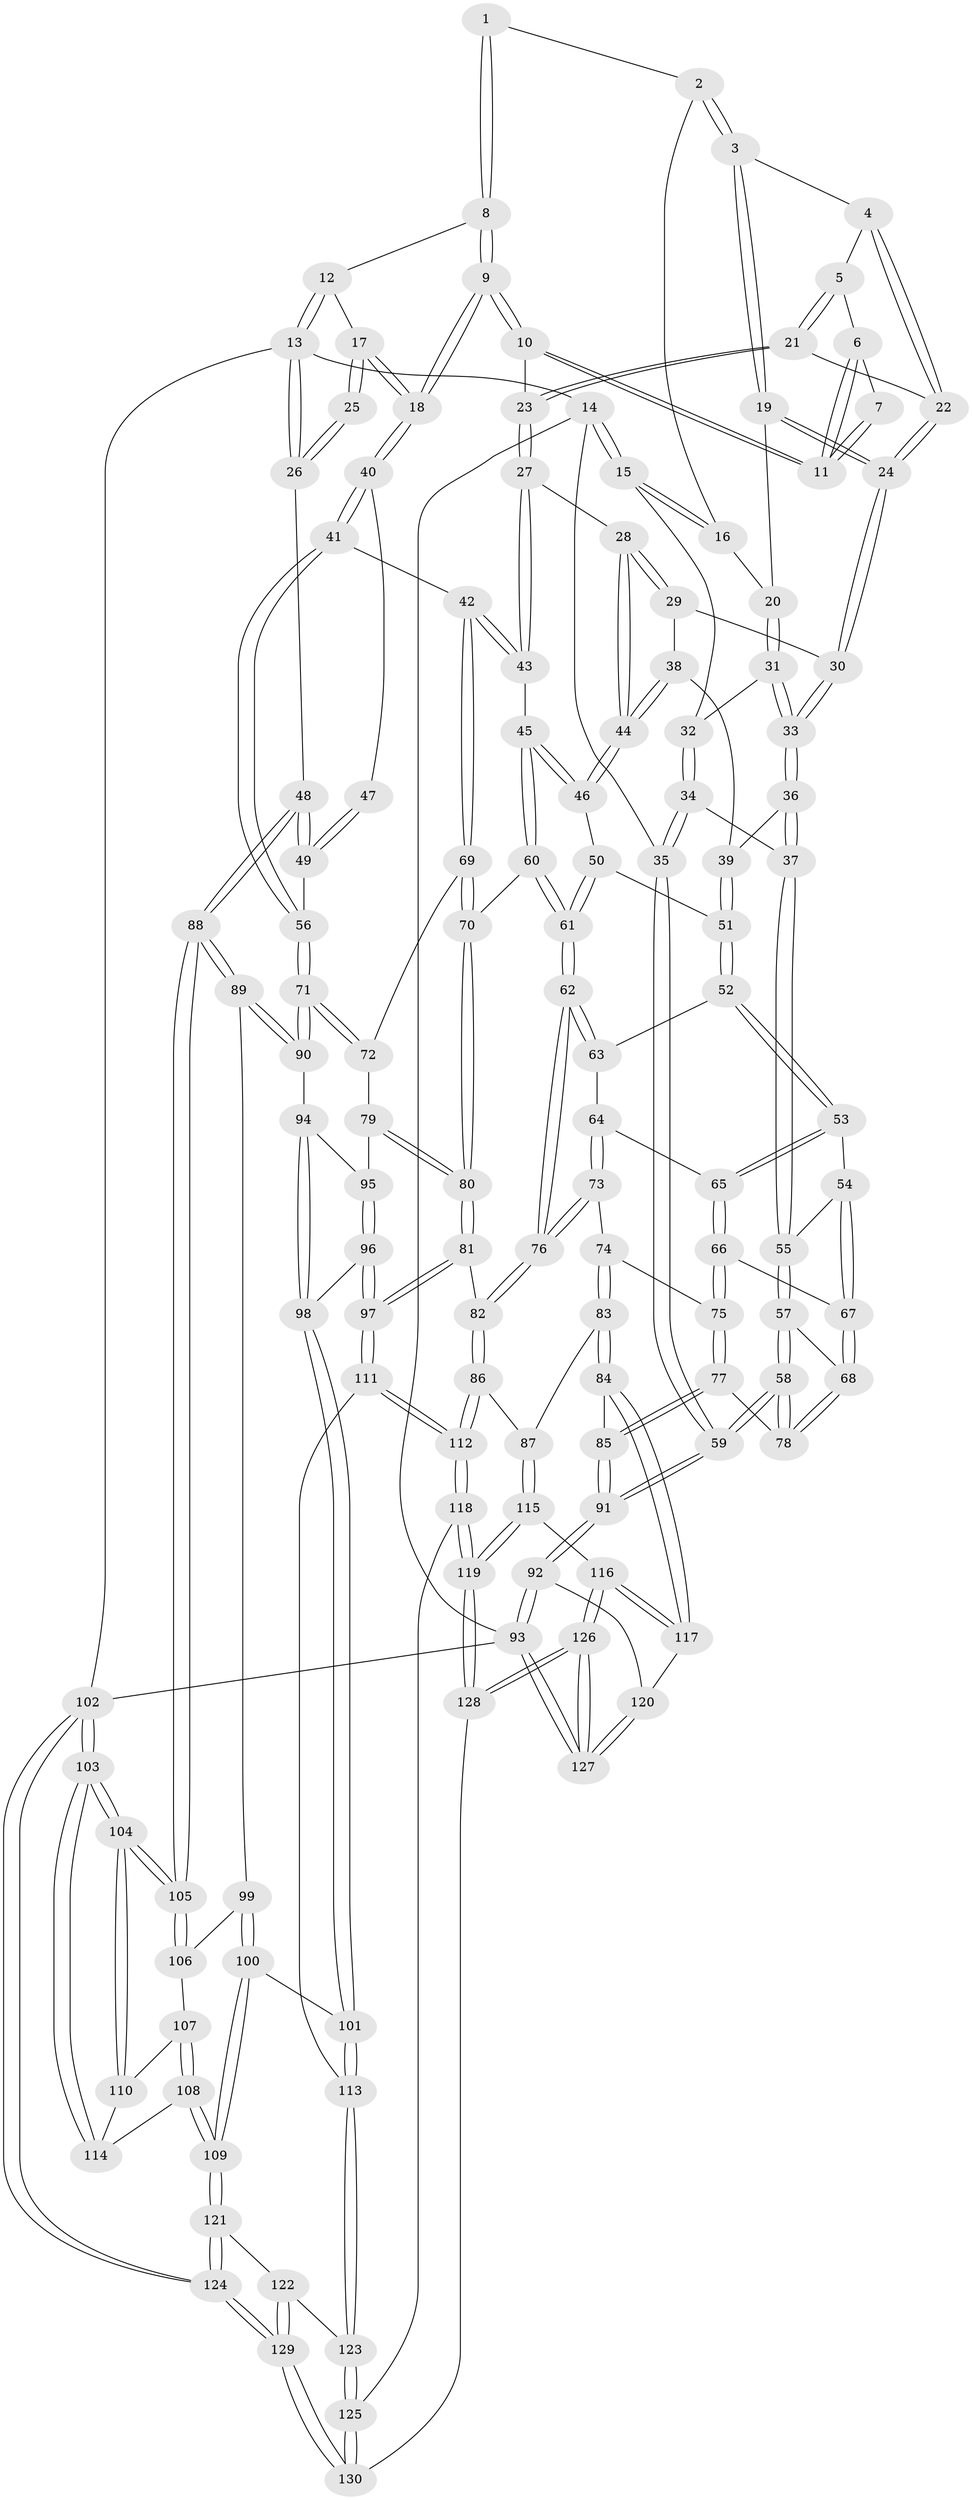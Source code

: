 // Generated by graph-tools (version 1.1) at 2025/03/03/09/25 03:03:29]
// undirected, 130 vertices, 322 edges
graph export_dot {
graph [start="1"]
  node [color=gray90,style=filled];
  1 [pos="+0.610844576457472+0"];
  2 [pos="+0.3450995025473618+0"];
  3 [pos="+0.39580256365013505+0.01673056743808689"];
  4 [pos="+0.48924976645401425+0.03277448191973234"];
  5 [pos="+0.5347463664449208+0.029883079862931806"];
  6 [pos="+0.5418712753445312+0.018552103430601992"];
  7 [pos="+0.6083342221774832+0"];
  8 [pos="+0.823573697823634+0"];
  9 [pos="+0.750667223026777+0.18345286011590084"];
  10 [pos="+0.6562422732745484+0.13960359721918816"];
  11 [pos="+0.6455495203756341+0.10562249679595966"];
  12 [pos="+0.8373059253401796+0"];
  13 [pos="+1+0"];
  14 [pos="+0+0"];
  15 [pos="+0+0"];
  16 [pos="+0.18962650385528243+0"];
  17 [pos="+0.9303544649485873+0.0695902093632294"];
  18 [pos="+0.7592355333450981+0.19691766358229262"];
  19 [pos="+0.39330829458320127+0.06801091441960334"];
  20 [pos="+0.2694098278558165+0.10547982914855286"];
  21 [pos="+0.5264021816057401+0.09844684702147019"];
  22 [pos="+0.47306012225232263+0.10277328009324997"];
  23 [pos="+0.5795867058632272+0.14744518387687547"];
  24 [pos="+0.4189033044600553+0.11275096375813497"];
  25 [pos="+1+0.1616877438247246"];
  26 [pos="+1+0.1885135397329597"];
  27 [pos="+0.5172392068820958+0.21784089842362572"];
  28 [pos="+0.4759329601651899+0.2227152131697308"];
  29 [pos="+0.43306043672136213+0.17913497877890688"];
  30 [pos="+0.4176720100319569+0.12796824720514177"];
  31 [pos="+0.2479233359969303+0.1437572830968799"];
  32 [pos="+0.11016602149906746+0.05879093055359872"];
  33 [pos="+0.25206767487624393+0.20838351755698364"];
  34 [pos="+0.11822165126661975+0.2285687610484081"];
  35 [pos="+0+0.16689765206047044"];
  36 [pos="+0.2465357130321665+0.23510290630380465"];
  37 [pos="+0.18226858943319948+0.2780832507859132"];
  38 [pos="+0.34268150429884175+0.24204540860389864"];
  39 [pos="+0.24993986851916355+0.23650192224307545"];
  40 [pos="+0.7625263776641806+0.20914371814070942"];
  41 [pos="+0.7334943888987517+0.3132264168659534"];
  42 [pos="+0.6329515598865441+0.3496200621334449"];
  43 [pos="+0.6217716210543753+0.3465325922114753"];
  44 [pos="+0.43576610232447827+0.3164929533197305"];
  45 [pos="+0.4825669315082249+0.3667900018339005"];
  46 [pos="+0.43643044879338116+0.3313137158565764"];
  47 [pos="+0.8603601086356577+0.22158022622952345"];
  48 [pos="+1+0.4610660878354277"];
  49 [pos="+1+0.4351062966094957"];
  50 [pos="+0.375158477322664+0.36326917016929267"];
  51 [pos="+0.36286413239652443+0.3671304695705619"];
  52 [pos="+0.3437836696147903+0.3918796973413093"];
  53 [pos="+0.27885156877379386+0.405040171721511"];
  54 [pos="+0.20914836514752436+0.3717585217010507"];
  55 [pos="+0.16756138168191112+0.33750956714982944"];
  56 [pos="+0.8000533545725023+0.4100695184458461"];
  57 [pos="+0.1047863238680281+0.39450444546680125"];
  58 [pos="+0+0.47871779908593703"];
  59 [pos="+0+0.4916428417119759"];
  60 [pos="+0.46512754933014683+0.5123292536990738"];
  61 [pos="+0.45726929295051516+0.5153779477759634"];
  62 [pos="+0.41851043206741667+0.5356618401369359"];
  63 [pos="+0.3486684680909764+0.41037932719132836"];
  64 [pos="+0.31380019950844396+0.48174293726970024"];
  65 [pos="+0.2817758127884842+0.4620374055557008"];
  66 [pos="+0.25168677969641506+0.4877193260549122"];
  67 [pos="+0.23031214001203304+0.4812176771274677"];
  68 [pos="+0.1819026543583367+0.5026120747792615"];
  69 [pos="+0.5937737137857935+0.4920227251508424"];
  70 [pos="+0.5189706600501839+0.5238562763415776"];
  71 [pos="+0.7587318277719628+0.5750556446970455"];
  72 [pos="+0.64592507128817+0.530499503476953"];
  73 [pos="+0.3607355831991176+0.5470011473338666"];
  74 [pos="+0.3124225781764586+0.5617146116211111"];
  75 [pos="+0.2686196560906653+0.5490023300942983"];
  76 [pos="+0.4039909921541013+0.5502828541333065"];
  77 [pos="+0.18843949930297532+0.5745398700996952"];
  78 [pos="+0.18088410749741896+0.5280757932671182"];
  79 [pos="+0.5822692696167509+0.6352479170942659"];
  80 [pos="+0.560893613207059+0.6378858173573975"];
  81 [pos="+0.5136360637542526+0.7136064071208013"];
  82 [pos="+0.4133939612193189+0.6623633611209572"];
  83 [pos="+0.24792975522950958+0.7199099383335746"];
  84 [pos="+0.1204670520368371+0.7022239149890734"];
  85 [pos="+0.11650132283773071+0.6996248292744851"];
  86 [pos="+0.314494080883922+0.7385318453845893"];
  87 [pos="+0.2931757926082401+0.7423154660809859"];
  88 [pos="+1+0.5143454150593186"];
  89 [pos="+0.8290142695563183+0.6468220818876473"];
  90 [pos="+0.7615900389184301+0.5847416958157107"];
  91 [pos="+0+0.6584056236029816"];
  92 [pos="+0+0.8031878564316687"];
  93 [pos="+0+1"];
  94 [pos="+0.7227307895639148+0.6125922395877178"];
  95 [pos="+0.6437501856793972+0.6461907258369688"];
  96 [pos="+0.632502451376689+0.7570459278530739"];
  97 [pos="+0.5386701752753111+0.7824803208823681"];
  98 [pos="+0.6641862521959397+0.7616733999840539"];
  99 [pos="+0.8293975933663316+0.6637495382804529"];
  100 [pos="+0.7888666101907844+0.7882951094789538"];
  101 [pos="+0.7474403613030736+0.8030215029079861"];
  102 [pos="+1+1"];
  103 [pos="+1+1"];
  104 [pos="+1+0.7979844740842313"];
  105 [pos="+1+0.6767847234479956"];
  106 [pos="+0.9115357203953139+0.7258812790022943"];
  107 [pos="+0.937524468547355+0.7658605656838625"];
  108 [pos="+0.8616967768290862+0.8363212145152752"];
  109 [pos="+0.8422293142702689+0.8400032627975684"];
  110 [pos="+0.979783901365221+0.7842412611253803"];
  111 [pos="+0.5223836660996034+0.8331873117817394"];
  112 [pos="+0.49223631011617397+0.8703498234252149"];
  113 [pos="+0.6960754224193749+0.8929573301685583"];
  114 [pos="+0.9123476958606888+0.8406558942389301"];
  115 [pos="+0.29289828752773917+0.7975767124022194"];
  116 [pos="+0.26616505219794767+0.9092167729444575"];
  117 [pos="+0.140295888896244+0.7951780214815296"];
  118 [pos="+0.48211869275837765+0.903794500934537"];
  119 [pos="+0.45150487141530077+0.9446530704814282"];
  120 [pos="+0.1323966323523219+0.9199389858724576"];
  121 [pos="+0.8525607747925134+0.9185973466986406"];
  122 [pos="+0.7381272980925985+0.945257875949332"];
  123 [pos="+0.6968346737789901+0.9017184163422456"];
  124 [pos="+1+1"];
  125 [pos="+0.6328275077735805+0.9727095796396981"];
  126 [pos="+0.28548977671911036+1"];
  127 [pos="+0.2782591118051415+1"];
  128 [pos="+0.306504488781132+1"];
  129 [pos="+0.7824430393809454+1"];
  130 [pos="+0.6818218655371252+1"];
  1 -- 2;
  1 -- 8;
  1 -- 8;
  2 -- 3;
  2 -- 3;
  2 -- 16;
  3 -- 4;
  3 -- 19;
  3 -- 19;
  4 -- 5;
  4 -- 22;
  4 -- 22;
  5 -- 6;
  5 -- 21;
  5 -- 21;
  6 -- 7;
  6 -- 11;
  6 -- 11;
  7 -- 11;
  7 -- 11;
  8 -- 9;
  8 -- 9;
  8 -- 12;
  9 -- 10;
  9 -- 10;
  9 -- 18;
  9 -- 18;
  10 -- 11;
  10 -- 11;
  10 -- 23;
  12 -- 13;
  12 -- 13;
  12 -- 17;
  13 -- 14;
  13 -- 26;
  13 -- 26;
  13 -- 102;
  14 -- 15;
  14 -- 15;
  14 -- 35;
  14 -- 93;
  15 -- 16;
  15 -- 16;
  15 -- 32;
  16 -- 20;
  17 -- 18;
  17 -- 18;
  17 -- 25;
  17 -- 25;
  18 -- 40;
  18 -- 40;
  19 -- 20;
  19 -- 24;
  19 -- 24;
  20 -- 31;
  20 -- 31;
  21 -- 22;
  21 -- 23;
  21 -- 23;
  22 -- 24;
  22 -- 24;
  23 -- 27;
  23 -- 27;
  24 -- 30;
  24 -- 30;
  25 -- 26;
  25 -- 26;
  26 -- 48;
  27 -- 28;
  27 -- 43;
  27 -- 43;
  28 -- 29;
  28 -- 29;
  28 -- 44;
  28 -- 44;
  29 -- 30;
  29 -- 38;
  30 -- 33;
  30 -- 33;
  31 -- 32;
  31 -- 33;
  31 -- 33;
  32 -- 34;
  32 -- 34;
  33 -- 36;
  33 -- 36;
  34 -- 35;
  34 -- 35;
  34 -- 37;
  35 -- 59;
  35 -- 59;
  36 -- 37;
  36 -- 37;
  36 -- 39;
  37 -- 55;
  37 -- 55;
  38 -- 39;
  38 -- 44;
  38 -- 44;
  39 -- 51;
  39 -- 51;
  40 -- 41;
  40 -- 41;
  40 -- 47;
  41 -- 42;
  41 -- 56;
  41 -- 56;
  42 -- 43;
  42 -- 43;
  42 -- 69;
  42 -- 69;
  43 -- 45;
  44 -- 46;
  44 -- 46;
  45 -- 46;
  45 -- 46;
  45 -- 60;
  45 -- 60;
  46 -- 50;
  47 -- 49;
  47 -- 49;
  48 -- 49;
  48 -- 49;
  48 -- 88;
  48 -- 88;
  49 -- 56;
  50 -- 51;
  50 -- 61;
  50 -- 61;
  51 -- 52;
  51 -- 52;
  52 -- 53;
  52 -- 53;
  52 -- 63;
  53 -- 54;
  53 -- 65;
  53 -- 65;
  54 -- 55;
  54 -- 67;
  54 -- 67;
  55 -- 57;
  55 -- 57;
  56 -- 71;
  56 -- 71;
  57 -- 58;
  57 -- 58;
  57 -- 68;
  58 -- 59;
  58 -- 59;
  58 -- 78;
  58 -- 78;
  59 -- 91;
  59 -- 91;
  60 -- 61;
  60 -- 61;
  60 -- 70;
  61 -- 62;
  61 -- 62;
  62 -- 63;
  62 -- 63;
  62 -- 76;
  62 -- 76;
  63 -- 64;
  64 -- 65;
  64 -- 73;
  64 -- 73;
  65 -- 66;
  65 -- 66;
  66 -- 67;
  66 -- 75;
  66 -- 75;
  67 -- 68;
  67 -- 68;
  68 -- 78;
  68 -- 78;
  69 -- 70;
  69 -- 70;
  69 -- 72;
  70 -- 80;
  70 -- 80;
  71 -- 72;
  71 -- 72;
  71 -- 90;
  71 -- 90;
  72 -- 79;
  73 -- 74;
  73 -- 76;
  73 -- 76;
  74 -- 75;
  74 -- 83;
  74 -- 83;
  75 -- 77;
  75 -- 77;
  76 -- 82;
  76 -- 82;
  77 -- 78;
  77 -- 85;
  77 -- 85;
  79 -- 80;
  79 -- 80;
  79 -- 95;
  80 -- 81;
  80 -- 81;
  81 -- 82;
  81 -- 97;
  81 -- 97;
  82 -- 86;
  82 -- 86;
  83 -- 84;
  83 -- 84;
  83 -- 87;
  84 -- 85;
  84 -- 117;
  84 -- 117;
  85 -- 91;
  85 -- 91;
  86 -- 87;
  86 -- 112;
  86 -- 112;
  87 -- 115;
  87 -- 115;
  88 -- 89;
  88 -- 89;
  88 -- 105;
  88 -- 105;
  89 -- 90;
  89 -- 90;
  89 -- 99;
  90 -- 94;
  91 -- 92;
  91 -- 92;
  92 -- 93;
  92 -- 93;
  92 -- 120;
  93 -- 127;
  93 -- 127;
  93 -- 102;
  94 -- 95;
  94 -- 98;
  94 -- 98;
  95 -- 96;
  95 -- 96;
  96 -- 97;
  96 -- 97;
  96 -- 98;
  97 -- 111;
  97 -- 111;
  98 -- 101;
  98 -- 101;
  99 -- 100;
  99 -- 100;
  99 -- 106;
  100 -- 101;
  100 -- 109;
  100 -- 109;
  101 -- 113;
  101 -- 113;
  102 -- 103;
  102 -- 103;
  102 -- 124;
  102 -- 124;
  103 -- 104;
  103 -- 104;
  103 -- 114;
  103 -- 114;
  104 -- 105;
  104 -- 105;
  104 -- 110;
  104 -- 110;
  105 -- 106;
  105 -- 106;
  106 -- 107;
  107 -- 108;
  107 -- 108;
  107 -- 110;
  108 -- 109;
  108 -- 109;
  108 -- 114;
  109 -- 121;
  109 -- 121;
  110 -- 114;
  111 -- 112;
  111 -- 112;
  111 -- 113;
  112 -- 118;
  112 -- 118;
  113 -- 123;
  113 -- 123;
  115 -- 116;
  115 -- 119;
  115 -- 119;
  116 -- 117;
  116 -- 117;
  116 -- 126;
  116 -- 126;
  117 -- 120;
  118 -- 119;
  118 -- 119;
  118 -- 125;
  119 -- 128;
  119 -- 128;
  120 -- 127;
  120 -- 127;
  121 -- 122;
  121 -- 124;
  121 -- 124;
  122 -- 123;
  122 -- 129;
  122 -- 129;
  123 -- 125;
  123 -- 125;
  124 -- 129;
  124 -- 129;
  125 -- 130;
  125 -- 130;
  126 -- 127;
  126 -- 127;
  126 -- 128;
  126 -- 128;
  128 -- 130;
  129 -- 130;
  129 -- 130;
}

